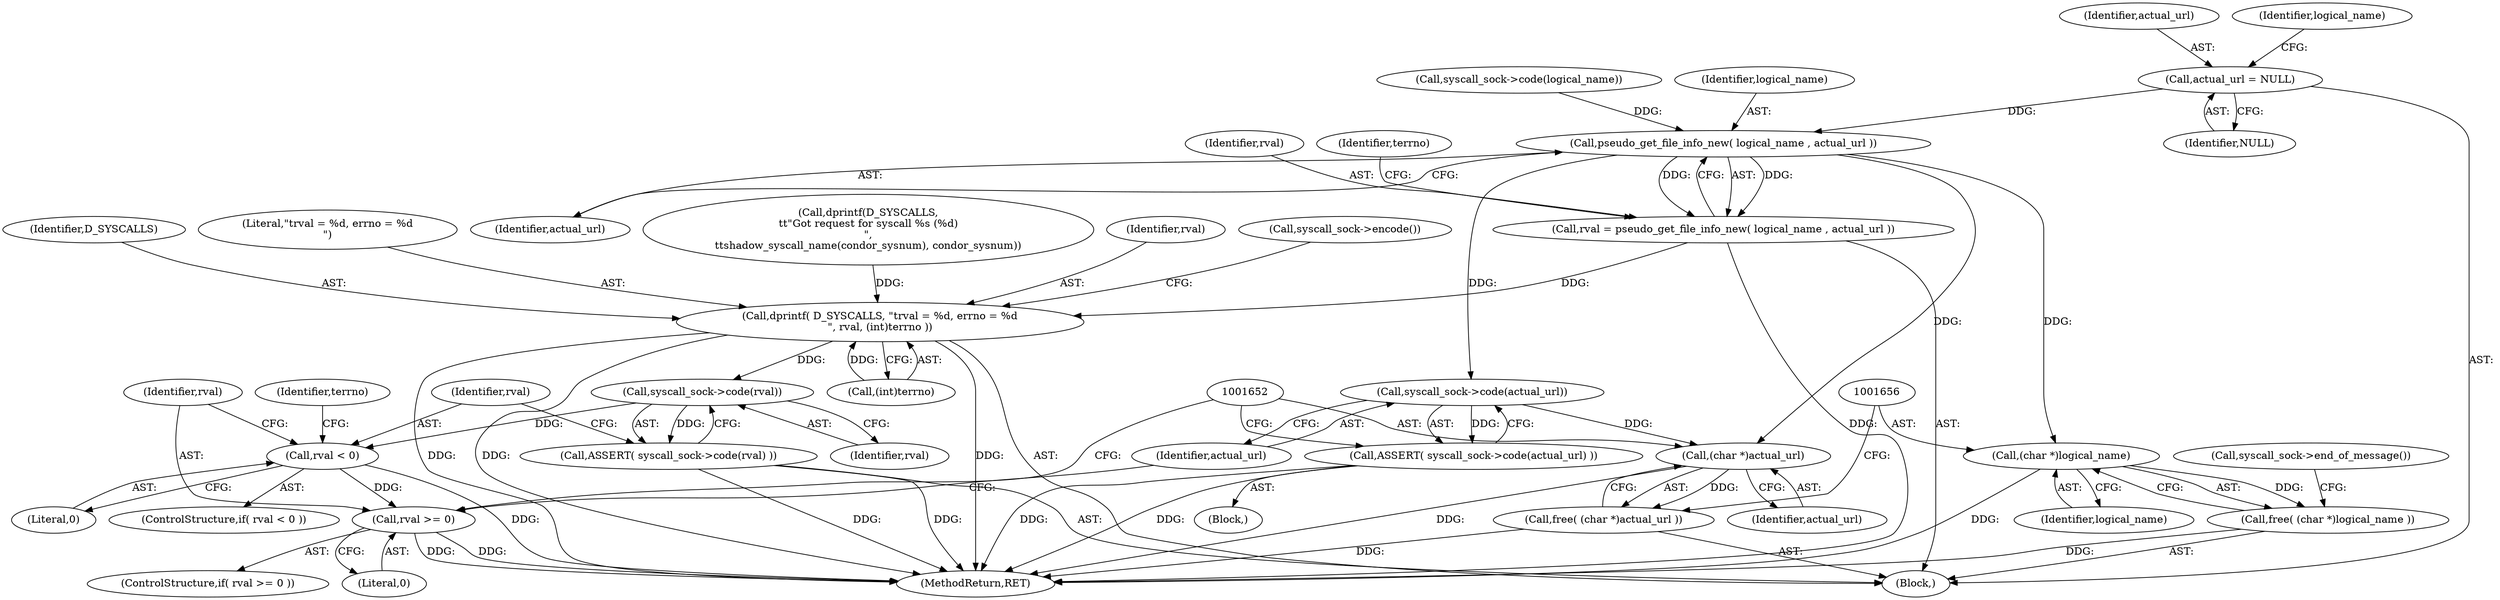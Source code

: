 digraph "0_htcondor_5e5571d1a431eb3c61977b6dd6ec90186ef79867_4@pointer" {
"1001597" [label="(Call,actual_url = NULL)"];
"1001615" [label="(Call,pseudo_get_file_info_new( logical_name , actual_url ))"];
"1001613" [label="(Call,rval = pseudo_get_file_info_new( logical_name , actual_url ))"];
"1001623" [label="(Call,dprintf( D_SYSCALLS, \"\trval = %d, errno = %d\n\", rval, (int)terrno ))"];
"1001632" [label="(Call,syscall_sock->code(rval))"];
"1001631" [label="(Call,ASSERT( syscall_sock->code(rval) ))"];
"1001635" [label="(Call,rval < 0)"];
"1001643" [label="(Call,rval >= 0)"];
"1001648" [label="(Call,syscall_sock->code(actual_url))"];
"1001647" [label="(Call,ASSERT( syscall_sock->code(actual_url) ))"];
"1001651" [label="(Call,(char *)actual_url)"];
"1001650" [label="(Call,free( (char *)actual_url ))"];
"1001655" [label="(Call,(char *)logical_name)"];
"1001654" [label="(Call,free( (char *)logical_name ))"];
"1001613" [label="(Call,rval = pseudo_get_file_info_new( logical_name , actual_url ))"];
"1001627" [label="(Call,(int)terrno)"];
"1001635" [label="(Call,rval < 0)"];
"1001650" [label="(Call,free( (char *)actual_url ))"];
"1001646" [label="(Block,)"];
"1001649" [label="(Identifier,actual_url)"];
"1001642" [label="(ControlStructure,if( rval >= 0 ))"];
"1001647" [label="(Call,ASSERT( syscall_sock->code(actual_url) ))"];
"1001648" [label="(Call,syscall_sock->code(actual_url))"];
"1001597" [label="(Call,actual_url = NULL)"];
"1001636" [label="(Identifier,rval)"];
"1001634" [label="(ControlStructure,if( rval < 0 ))"];
"1001653" [label="(Identifier,actual_url)"];
"1000224" [label="(Call,dprintf(D_SYSCALLS,\n\t\t\"Got request for syscall %s (%d)\n\",\n\t\tshadow_syscall_name(condor_sysnum), condor_sysnum))"];
"1001655" [label="(Call,(char *)logical_name)"];
"1001631" [label="(Call,ASSERT( syscall_sock->code(rval) ))"];
"1001598" [label="(Identifier,actual_url)"];
"1001604" [label="(Call,syscall_sock->code(logical_name))"];
"1001616" [label="(Identifier,logical_name)"];
"1001641" [label="(Identifier,terrno)"];
"1001651" [label="(Call,(char *)actual_url)"];
"1001599" [label="(Identifier,NULL)"];
"1001657" [label="(Identifier,logical_name)"];
"1001654" [label="(Call,free( (char *)logical_name ))"];
"1001659" [label="(Call,syscall_sock->end_of_message())"];
"1001617" [label="(Identifier,actual_url)"];
"1001626" [label="(Identifier,rval)"];
"1001643" [label="(Call,rval >= 0)"];
"1001644" [label="(Identifier,rval)"];
"1001630" [label="(Call,syscall_sock->encode())"];
"1001601" [label="(Identifier,logical_name)"];
"1001594" [label="(Block,)"];
"1001614" [label="(Identifier,rval)"];
"1001624" [label="(Identifier,D_SYSCALLS)"];
"1001625" [label="(Literal,\"\trval = %d, errno = %d\n\")"];
"1001645" [label="(Literal,0)"];
"1001615" [label="(Call,pseudo_get_file_info_new( logical_name , actual_url ))"];
"1001637" [label="(Literal,0)"];
"1001619" [label="(Identifier,terrno)"];
"1001632" [label="(Call,syscall_sock->code(rval))"];
"1001633" [label="(Identifier,rval)"];
"1002472" [label="(MethodReturn,RET)"];
"1001623" [label="(Call,dprintf( D_SYSCALLS, \"\trval = %d, errno = %d\n\", rval, (int)terrno ))"];
"1001597" -> "1001594"  [label="AST: "];
"1001597" -> "1001599"  [label="CFG: "];
"1001598" -> "1001597"  [label="AST: "];
"1001599" -> "1001597"  [label="AST: "];
"1001601" -> "1001597"  [label="CFG: "];
"1001597" -> "1001615"  [label="DDG: "];
"1001615" -> "1001613"  [label="AST: "];
"1001615" -> "1001617"  [label="CFG: "];
"1001616" -> "1001615"  [label="AST: "];
"1001617" -> "1001615"  [label="AST: "];
"1001613" -> "1001615"  [label="CFG: "];
"1001615" -> "1001613"  [label="DDG: "];
"1001615" -> "1001613"  [label="DDG: "];
"1001604" -> "1001615"  [label="DDG: "];
"1001615" -> "1001648"  [label="DDG: "];
"1001615" -> "1001651"  [label="DDG: "];
"1001615" -> "1001655"  [label="DDG: "];
"1001613" -> "1001594"  [label="AST: "];
"1001614" -> "1001613"  [label="AST: "];
"1001619" -> "1001613"  [label="CFG: "];
"1001613" -> "1002472"  [label="DDG: "];
"1001613" -> "1001623"  [label="DDG: "];
"1001623" -> "1001594"  [label="AST: "];
"1001623" -> "1001627"  [label="CFG: "];
"1001624" -> "1001623"  [label="AST: "];
"1001625" -> "1001623"  [label="AST: "];
"1001626" -> "1001623"  [label="AST: "];
"1001627" -> "1001623"  [label="AST: "];
"1001630" -> "1001623"  [label="CFG: "];
"1001623" -> "1002472"  [label="DDG: "];
"1001623" -> "1002472"  [label="DDG: "];
"1001623" -> "1002472"  [label="DDG: "];
"1000224" -> "1001623"  [label="DDG: "];
"1001627" -> "1001623"  [label="DDG: "];
"1001623" -> "1001632"  [label="DDG: "];
"1001632" -> "1001631"  [label="AST: "];
"1001632" -> "1001633"  [label="CFG: "];
"1001633" -> "1001632"  [label="AST: "];
"1001631" -> "1001632"  [label="CFG: "];
"1001632" -> "1001631"  [label="DDG: "];
"1001632" -> "1001635"  [label="DDG: "];
"1001631" -> "1001594"  [label="AST: "];
"1001636" -> "1001631"  [label="CFG: "];
"1001631" -> "1002472"  [label="DDG: "];
"1001631" -> "1002472"  [label="DDG: "];
"1001635" -> "1001634"  [label="AST: "];
"1001635" -> "1001637"  [label="CFG: "];
"1001636" -> "1001635"  [label="AST: "];
"1001637" -> "1001635"  [label="AST: "];
"1001641" -> "1001635"  [label="CFG: "];
"1001644" -> "1001635"  [label="CFG: "];
"1001635" -> "1002472"  [label="DDG: "];
"1001635" -> "1001643"  [label="DDG: "];
"1001643" -> "1001642"  [label="AST: "];
"1001643" -> "1001645"  [label="CFG: "];
"1001644" -> "1001643"  [label="AST: "];
"1001645" -> "1001643"  [label="AST: "];
"1001649" -> "1001643"  [label="CFG: "];
"1001652" -> "1001643"  [label="CFG: "];
"1001643" -> "1002472"  [label="DDG: "];
"1001643" -> "1002472"  [label="DDG: "];
"1001648" -> "1001647"  [label="AST: "];
"1001648" -> "1001649"  [label="CFG: "];
"1001649" -> "1001648"  [label="AST: "];
"1001647" -> "1001648"  [label="CFG: "];
"1001648" -> "1001647"  [label="DDG: "];
"1001648" -> "1001651"  [label="DDG: "];
"1001647" -> "1001646"  [label="AST: "];
"1001652" -> "1001647"  [label="CFG: "];
"1001647" -> "1002472"  [label="DDG: "];
"1001647" -> "1002472"  [label="DDG: "];
"1001651" -> "1001650"  [label="AST: "];
"1001651" -> "1001653"  [label="CFG: "];
"1001652" -> "1001651"  [label="AST: "];
"1001653" -> "1001651"  [label="AST: "];
"1001650" -> "1001651"  [label="CFG: "];
"1001651" -> "1002472"  [label="DDG: "];
"1001651" -> "1001650"  [label="DDG: "];
"1001650" -> "1001594"  [label="AST: "];
"1001656" -> "1001650"  [label="CFG: "];
"1001650" -> "1002472"  [label="DDG: "];
"1001655" -> "1001654"  [label="AST: "];
"1001655" -> "1001657"  [label="CFG: "];
"1001656" -> "1001655"  [label="AST: "];
"1001657" -> "1001655"  [label="AST: "];
"1001654" -> "1001655"  [label="CFG: "];
"1001655" -> "1002472"  [label="DDG: "];
"1001655" -> "1001654"  [label="DDG: "];
"1001654" -> "1001594"  [label="AST: "];
"1001659" -> "1001654"  [label="CFG: "];
"1001654" -> "1002472"  [label="DDG: "];
}

